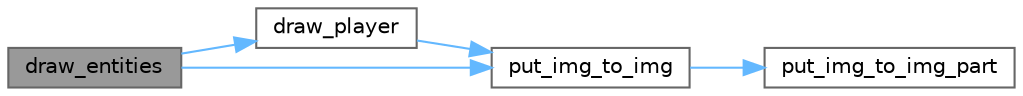 digraph "draw_entities"
{
 // INTERACTIVE_SVG=YES
 // LATEX_PDF_SIZE
  bgcolor="transparent";
  edge [fontname=Helvetica,fontsize=10,labelfontname=Helvetica,labelfontsize=10];
  node [fontname=Helvetica,fontsize=10,shape=box,height=0.2,width=0.4];
  rankdir="LR";
  Node1 [id="Node000001",label="draw_entities",height=0.2,width=0.4,color="gray40", fillcolor="grey60", style="filled", fontcolor="black",tooltip=" "];
  Node1 -> Node2 [id="edge1_Node000001_Node000002",color="steelblue1",style="solid",tooltip=" "];
  Node2 [id="Node000002",label="draw_player",height=0.2,width=0.4,color="grey40", fillcolor="white", style="filled",URL="$render__frame_8c.html#abf42a14b88e691bd08afbd4259321023",tooltip=" "];
  Node2 -> Node3 [id="edge2_Node000002_Node000003",color="steelblue1",style="solid",tooltip=" "];
  Node3 [id="Node000003",label="put_img_to_img",height=0.2,width=0.4,color="grey40", fillcolor="white", style="filled",URL="$render_8c.html#aad3ee8259cd6724ed31aa0c125c4121c",tooltip=" "];
  Node3 -> Node4 [id="edge3_Node000003_Node000004",color="steelblue1",style="solid",tooltip=" "];
  Node4 [id="Node000004",label="put_img_to_img_part",height=0.2,width=0.4,color="grey40", fillcolor="white", style="filled",URL="$render_8c.html#a884f430aa59a4defe5098ec9b1c3fba7",tooltip="Copies a sprite to the buffer image with transparency handling."];
  Node1 -> Node3 [id="edge4_Node000001_Node000003",color="steelblue1",style="solid",tooltip=" "];
}

